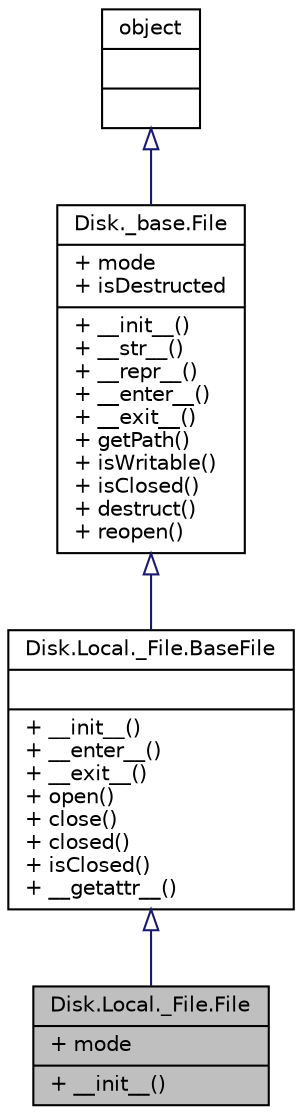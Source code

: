 digraph "Disk.Local._File.File"
{
 // INTERACTIVE_SVG=YES
  bgcolor="transparent";
  edge [fontname="Helvetica",fontsize="10",labelfontname="Helvetica",labelfontsize="10"];
  node [fontname="Helvetica",fontsize="10",shape=record];
  Node1 [label="{Disk.Local._File.File\n|+ mode\l|+ __init__()\l}",height=0.2,width=0.4,color="black", fillcolor="grey75", style="filled" fontcolor="black"];
  Node2 -> Node1 [dir="back",color="midnightblue",fontsize="10",style="solid",arrowtail="onormal",fontname="Helvetica"];
  Node2 [label="{Disk.Local._File.BaseFile\n||+ __init__()\l+ __enter__()\l+ __exit__()\l+ open()\l+ close()\l+ closed()\l+ isClosed()\l+ __getattr__()\l}",height=0.2,width=0.4,color="black",URL="$class_disk_1_1_local_1_1___file_1_1_base_file.html",tooltip="Abstract concept of a file object."];
  Node3 -> Node2 [dir="back",color="midnightblue",fontsize="10",style="solid",arrowtail="onormal",fontname="Helvetica"];
  Node3 [label="{Disk._base.File\n|+ mode\l+ isDestructed\l|+ __init__()\l+ __str__()\l+ __repr__()\l+ __enter__()\l+ __exit__()\l+ getPath()\l+ isWritable()\l+ isClosed()\l+ destruct()\l+ reopen()\l}",height=0.2,width=0.4,color="black",URL="$class_disk_1_1__base_1_1_file.html"];
  Node4 -> Node3 [dir="back",color="midnightblue",fontsize="10",style="solid",arrowtail="onormal",fontname="Helvetica"];
  Node4 [label="{object\n||}",height=0.2,width=0.4,color="black",URL="$classobject.html"];
}
